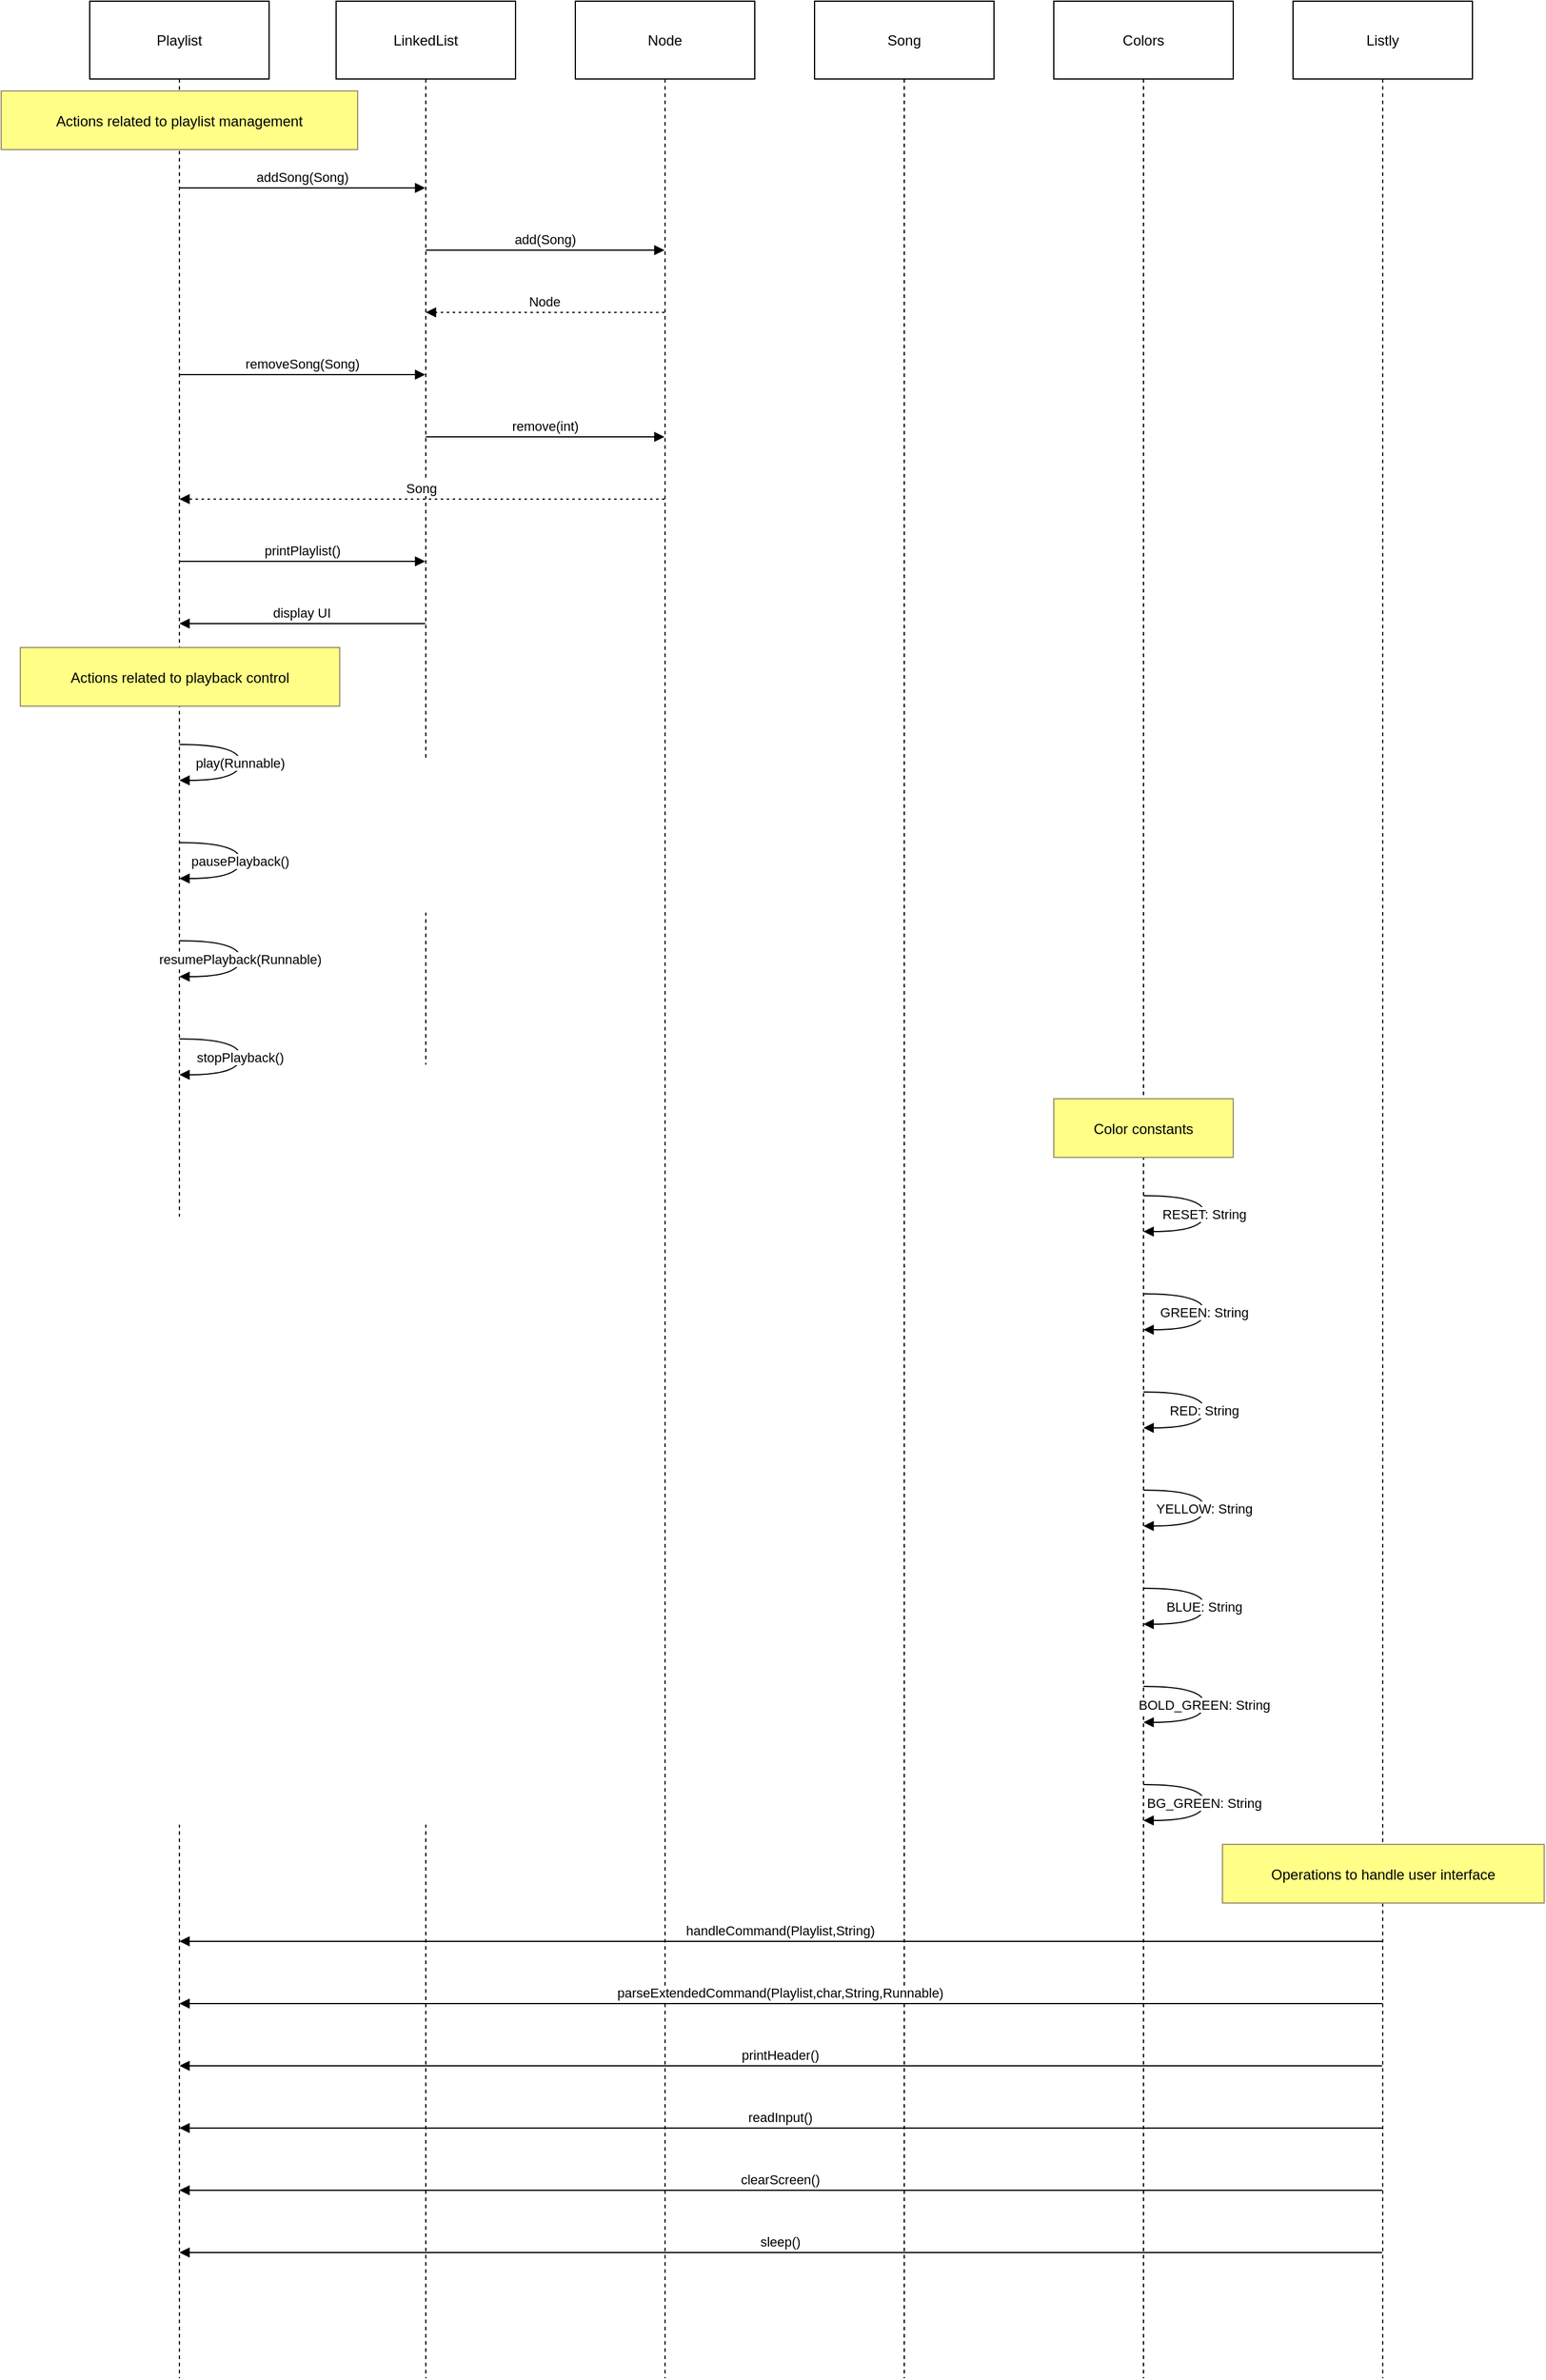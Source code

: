 <mxfile version="26.2.14">
  <diagram id="rtLEmMiHwqCQ2pVNqwXQ" name="Page-1">
    <mxGraphModel dx="1123" dy="714" grid="1" gridSize="10" guides="1" tooltips="1" connect="1" arrows="1" fold="1" page="1" pageScale="1" pageWidth="850" pageHeight="1100" math="0" shadow="0">
      <root>
        <mxCell id="0" />
        <mxCell id="1" parent="0" />
        <mxCell id="bIZ90OsPnnWlnqj1VHfi-1" value="Playlist" style="shape=umlLifeline;perimeter=lifelinePerimeter;whiteSpace=wrap;container=1;dropTarget=0;collapsible=0;recursiveResize=0;outlineConnect=0;portConstraint=eastwest;newEdgeStyle={&quot;edgeStyle&quot;:&quot;elbowEdgeStyle&quot;,&quot;elbow&quot;:&quot;vertical&quot;,&quot;curved&quot;:0,&quot;rounded&quot;:0};size=65;" vertex="1" parent="1">
          <mxGeometry x="94" y="20" width="150" height="1986" as="geometry" />
        </mxCell>
        <mxCell id="bIZ90OsPnnWlnqj1VHfi-2" value="LinkedList" style="shape=umlLifeline;perimeter=lifelinePerimeter;whiteSpace=wrap;container=1;dropTarget=0;collapsible=0;recursiveResize=0;outlineConnect=0;portConstraint=eastwest;newEdgeStyle={&quot;edgeStyle&quot;:&quot;elbowEdgeStyle&quot;,&quot;elbow&quot;:&quot;vertical&quot;,&quot;curved&quot;:0,&quot;rounded&quot;:0};size=65;" vertex="1" parent="1">
          <mxGeometry x="300" y="20" width="150" height="1986" as="geometry" />
        </mxCell>
        <mxCell id="bIZ90OsPnnWlnqj1VHfi-3" value="Node" style="shape=umlLifeline;perimeter=lifelinePerimeter;whiteSpace=wrap;container=1;dropTarget=0;collapsible=0;recursiveResize=0;outlineConnect=0;portConstraint=eastwest;newEdgeStyle={&quot;edgeStyle&quot;:&quot;elbowEdgeStyle&quot;,&quot;elbow&quot;:&quot;vertical&quot;,&quot;curved&quot;:0,&quot;rounded&quot;:0};size=65;" vertex="1" parent="1">
          <mxGeometry x="500" y="20" width="150" height="1986" as="geometry" />
        </mxCell>
        <mxCell id="bIZ90OsPnnWlnqj1VHfi-4" value="Song" style="shape=umlLifeline;perimeter=lifelinePerimeter;whiteSpace=wrap;container=1;dropTarget=0;collapsible=0;recursiveResize=0;outlineConnect=0;portConstraint=eastwest;newEdgeStyle={&quot;edgeStyle&quot;:&quot;elbowEdgeStyle&quot;,&quot;elbow&quot;:&quot;vertical&quot;,&quot;curved&quot;:0,&quot;rounded&quot;:0};size=65;" vertex="1" parent="1">
          <mxGeometry x="700" y="20" width="150" height="1986" as="geometry" />
        </mxCell>
        <mxCell id="bIZ90OsPnnWlnqj1VHfi-5" value="Colors" style="shape=umlLifeline;perimeter=lifelinePerimeter;whiteSpace=wrap;container=1;dropTarget=0;collapsible=0;recursiveResize=0;outlineConnect=0;portConstraint=eastwest;newEdgeStyle={&quot;edgeStyle&quot;:&quot;elbowEdgeStyle&quot;,&quot;elbow&quot;:&quot;vertical&quot;,&quot;curved&quot;:0,&quot;rounded&quot;:0};size=65;" vertex="1" parent="1">
          <mxGeometry x="900" y="20" width="150" height="1986" as="geometry" />
        </mxCell>
        <mxCell id="bIZ90OsPnnWlnqj1VHfi-6" value="Listly" style="shape=umlLifeline;perimeter=lifelinePerimeter;whiteSpace=wrap;container=1;dropTarget=0;collapsible=0;recursiveResize=0;outlineConnect=0;portConstraint=eastwest;newEdgeStyle={&quot;edgeStyle&quot;:&quot;elbowEdgeStyle&quot;,&quot;elbow&quot;:&quot;vertical&quot;,&quot;curved&quot;:0,&quot;rounded&quot;:0};size=65;" vertex="1" parent="1">
          <mxGeometry x="1100" y="20" width="150" height="1986" as="geometry" />
        </mxCell>
        <mxCell id="bIZ90OsPnnWlnqj1VHfi-7" value="addSong(Song)" style="verticalAlign=bottom;edgeStyle=elbowEdgeStyle;elbow=vertical;curved=0;rounded=0;endArrow=block;" edge="1" parent="1" source="bIZ90OsPnnWlnqj1VHfi-1" target="bIZ90OsPnnWlnqj1VHfi-2">
          <mxGeometry relative="1" as="geometry">
            <Array as="points">
              <mxPoint x="281" y="176" />
            </Array>
          </mxGeometry>
        </mxCell>
        <mxCell id="bIZ90OsPnnWlnqj1VHfi-8" value="add(Song)" style="verticalAlign=bottom;edgeStyle=elbowEdgeStyle;elbow=vertical;curved=0;rounded=0;endArrow=block;" edge="1" parent="1" source="bIZ90OsPnnWlnqj1VHfi-2" target="bIZ90OsPnnWlnqj1VHfi-3">
          <mxGeometry relative="1" as="geometry">
            <Array as="points">
              <mxPoint x="484" y="228" />
            </Array>
          </mxGeometry>
        </mxCell>
        <mxCell id="bIZ90OsPnnWlnqj1VHfi-9" value="Node" style="verticalAlign=bottom;edgeStyle=elbowEdgeStyle;elbow=vertical;curved=0;rounded=0;dashed=1;dashPattern=2 3;endArrow=block;" edge="1" parent="1" source="bIZ90OsPnnWlnqj1VHfi-3" target="bIZ90OsPnnWlnqj1VHfi-2">
          <mxGeometry relative="1" as="geometry">
            <Array as="points">
              <mxPoint x="487" y="280" />
            </Array>
          </mxGeometry>
        </mxCell>
        <mxCell id="bIZ90OsPnnWlnqj1VHfi-10" value="removeSong(Song)" style="verticalAlign=bottom;edgeStyle=elbowEdgeStyle;elbow=vertical;curved=0;rounded=0;endArrow=block;" edge="1" parent="1" source="bIZ90OsPnnWlnqj1VHfi-1" target="bIZ90OsPnnWlnqj1VHfi-2">
          <mxGeometry relative="1" as="geometry">
            <Array as="points">
              <mxPoint x="281" y="332" />
            </Array>
          </mxGeometry>
        </mxCell>
        <mxCell id="bIZ90OsPnnWlnqj1VHfi-11" value="remove(int)" style="verticalAlign=bottom;edgeStyle=elbowEdgeStyle;elbow=vertical;curved=0;rounded=0;endArrow=block;" edge="1" parent="1" source="bIZ90OsPnnWlnqj1VHfi-2" target="bIZ90OsPnnWlnqj1VHfi-3">
          <mxGeometry relative="1" as="geometry">
            <Array as="points">
              <mxPoint x="484" y="384" />
            </Array>
          </mxGeometry>
        </mxCell>
        <mxCell id="bIZ90OsPnnWlnqj1VHfi-12" value="Song" style="verticalAlign=bottom;edgeStyle=elbowEdgeStyle;elbow=vertical;curved=0;rounded=0;dashed=1;dashPattern=2 3;endArrow=block;" edge="1" parent="1" source="bIZ90OsPnnWlnqj1VHfi-3" target="bIZ90OsPnnWlnqj1VHfi-1">
          <mxGeometry relative="1" as="geometry">
            <Array as="points">
              <mxPoint x="384" y="436" />
            </Array>
          </mxGeometry>
        </mxCell>
        <mxCell id="bIZ90OsPnnWlnqj1VHfi-13" value="printPlaylist()" style="verticalAlign=bottom;edgeStyle=elbowEdgeStyle;elbow=vertical;curved=0;rounded=0;endArrow=block;" edge="1" parent="1" source="bIZ90OsPnnWlnqj1VHfi-1" target="bIZ90OsPnnWlnqj1VHfi-2">
          <mxGeometry relative="1" as="geometry">
            <Array as="points">
              <mxPoint x="281" y="488" />
            </Array>
          </mxGeometry>
        </mxCell>
        <mxCell id="bIZ90OsPnnWlnqj1VHfi-14" value="display UI" style="verticalAlign=bottom;edgeStyle=elbowEdgeStyle;elbow=vertical;curved=0;rounded=0;endArrow=block;" edge="1" parent="1" source="bIZ90OsPnnWlnqj1VHfi-2" target="bIZ90OsPnnWlnqj1VHfi-1">
          <mxGeometry relative="1" as="geometry">
            <Array as="points">
              <mxPoint x="284" y="540" />
            </Array>
          </mxGeometry>
        </mxCell>
        <mxCell id="bIZ90OsPnnWlnqj1VHfi-15" value="play(Runnable)" style="curved=1;endArrow=block;rounded=0;" edge="1" parent="1" source="bIZ90OsPnnWlnqj1VHfi-1" target="bIZ90OsPnnWlnqj1VHfi-1">
          <mxGeometry relative="1" as="geometry">
            <Array as="points">
              <mxPoint x="220" y="641" />
              <mxPoint x="220" y="671" />
            </Array>
          </mxGeometry>
        </mxCell>
        <mxCell id="bIZ90OsPnnWlnqj1VHfi-16" value="pausePlayback()" style="curved=1;endArrow=block;rounded=0;" edge="1" parent="1" source="bIZ90OsPnnWlnqj1VHfi-1" target="bIZ90OsPnnWlnqj1VHfi-1">
          <mxGeometry relative="1" as="geometry">
            <Array as="points">
              <mxPoint x="220" y="723" />
              <mxPoint x="220" y="753" />
            </Array>
          </mxGeometry>
        </mxCell>
        <mxCell id="bIZ90OsPnnWlnqj1VHfi-17" value="resumePlayback(Runnable)" style="curved=1;endArrow=block;rounded=0;" edge="1" parent="1" source="bIZ90OsPnnWlnqj1VHfi-1" target="bIZ90OsPnnWlnqj1VHfi-1">
          <mxGeometry relative="1" as="geometry">
            <Array as="points">
              <mxPoint x="220" y="805" />
              <mxPoint x="220" y="835" />
            </Array>
          </mxGeometry>
        </mxCell>
        <mxCell id="bIZ90OsPnnWlnqj1VHfi-18" value="stopPlayback()" style="curved=1;endArrow=block;rounded=0;" edge="1" parent="1" source="bIZ90OsPnnWlnqj1VHfi-1" target="bIZ90OsPnnWlnqj1VHfi-1">
          <mxGeometry relative="1" as="geometry">
            <Array as="points">
              <mxPoint x="220" y="887" />
              <mxPoint x="220" y="917" />
            </Array>
          </mxGeometry>
        </mxCell>
        <mxCell id="bIZ90OsPnnWlnqj1VHfi-19" value="RESET: String" style="curved=1;endArrow=block;rounded=0;" edge="1" parent="1" source="bIZ90OsPnnWlnqj1VHfi-5" target="bIZ90OsPnnWlnqj1VHfi-5">
          <mxGeometry relative="1" as="geometry">
            <Array as="points">
              <mxPoint x="1026" y="1018" />
              <mxPoint x="1026" y="1048" />
            </Array>
          </mxGeometry>
        </mxCell>
        <mxCell id="bIZ90OsPnnWlnqj1VHfi-20" value="GREEN: String" style="curved=1;endArrow=block;rounded=0;" edge="1" parent="1" source="bIZ90OsPnnWlnqj1VHfi-5" target="bIZ90OsPnnWlnqj1VHfi-5">
          <mxGeometry relative="1" as="geometry">
            <Array as="points">
              <mxPoint x="1026" y="1100" />
              <mxPoint x="1026" y="1130" />
            </Array>
          </mxGeometry>
        </mxCell>
        <mxCell id="bIZ90OsPnnWlnqj1VHfi-21" value="RED: String" style="curved=1;endArrow=block;rounded=0;" edge="1" parent="1" source="bIZ90OsPnnWlnqj1VHfi-5" target="bIZ90OsPnnWlnqj1VHfi-5">
          <mxGeometry relative="1" as="geometry">
            <Array as="points">
              <mxPoint x="1026" y="1182" />
              <mxPoint x="1026" y="1212" />
            </Array>
          </mxGeometry>
        </mxCell>
        <mxCell id="bIZ90OsPnnWlnqj1VHfi-22" value="YELLOW: String" style="curved=1;endArrow=block;rounded=0;" edge="1" parent="1" source="bIZ90OsPnnWlnqj1VHfi-5" target="bIZ90OsPnnWlnqj1VHfi-5">
          <mxGeometry relative="1" as="geometry">
            <Array as="points">
              <mxPoint x="1026" y="1264" />
              <mxPoint x="1026" y="1294" />
            </Array>
          </mxGeometry>
        </mxCell>
        <mxCell id="bIZ90OsPnnWlnqj1VHfi-23" value="BLUE: String" style="curved=1;endArrow=block;rounded=0;" edge="1" parent="1" source="bIZ90OsPnnWlnqj1VHfi-5" target="bIZ90OsPnnWlnqj1VHfi-5">
          <mxGeometry relative="1" as="geometry">
            <Array as="points">
              <mxPoint x="1026" y="1346" />
              <mxPoint x="1026" y="1376" />
            </Array>
          </mxGeometry>
        </mxCell>
        <mxCell id="bIZ90OsPnnWlnqj1VHfi-24" value="BOLD_GREEN: String" style="curved=1;endArrow=block;rounded=0;" edge="1" parent="1" source="bIZ90OsPnnWlnqj1VHfi-5" target="bIZ90OsPnnWlnqj1VHfi-5">
          <mxGeometry relative="1" as="geometry">
            <Array as="points">
              <mxPoint x="1026" y="1428" />
              <mxPoint x="1026" y="1458" />
            </Array>
          </mxGeometry>
        </mxCell>
        <mxCell id="bIZ90OsPnnWlnqj1VHfi-25" value="BG_GREEN: String" style="curved=1;endArrow=block;rounded=0;" edge="1" parent="1" source="bIZ90OsPnnWlnqj1VHfi-5" target="bIZ90OsPnnWlnqj1VHfi-5">
          <mxGeometry relative="1" as="geometry">
            <Array as="points">
              <mxPoint x="1026" y="1510" />
              <mxPoint x="1026" y="1540" />
            </Array>
          </mxGeometry>
        </mxCell>
        <mxCell id="bIZ90OsPnnWlnqj1VHfi-26" value="handleCommand(Playlist,String)" style="verticalAlign=bottom;edgeStyle=elbowEdgeStyle;elbow=vertical;curved=0;rounded=0;endArrow=block;" edge="1" parent="1" source="bIZ90OsPnnWlnqj1VHfi-6" target="bIZ90OsPnnWlnqj1VHfi-1">
          <mxGeometry relative="1" as="geometry">
            <Array as="points">
              <mxPoint x="684" y="1641" />
            </Array>
          </mxGeometry>
        </mxCell>
        <mxCell id="bIZ90OsPnnWlnqj1VHfi-27" value="parseExtendedCommand(Playlist,char,String,Runnable)" style="verticalAlign=bottom;edgeStyle=elbowEdgeStyle;elbow=vertical;curved=0;rounded=0;endArrow=block;" edge="1" parent="1" source="bIZ90OsPnnWlnqj1VHfi-6" target="bIZ90OsPnnWlnqj1VHfi-1">
          <mxGeometry relative="1" as="geometry">
            <Array as="points">
              <mxPoint x="684" y="1693" />
            </Array>
          </mxGeometry>
        </mxCell>
        <mxCell id="bIZ90OsPnnWlnqj1VHfi-28" value="printHeader()" style="verticalAlign=bottom;edgeStyle=elbowEdgeStyle;elbow=vertical;curved=0;rounded=0;endArrow=block;" edge="1" parent="1" source="bIZ90OsPnnWlnqj1VHfi-6" target="bIZ90OsPnnWlnqj1VHfi-1">
          <mxGeometry relative="1" as="geometry">
            <Array as="points">
              <mxPoint x="684" y="1745" />
            </Array>
          </mxGeometry>
        </mxCell>
        <mxCell id="bIZ90OsPnnWlnqj1VHfi-29" value="readInput()" style="verticalAlign=bottom;edgeStyle=elbowEdgeStyle;elbow=vertical;curved=0;rounded=0;endArrow=block;" edge="1" parent="1" source="bIZ90OsPnnWlnqj1VHfi-6" target="bIZ90OsPnnWlnqj1VHfi-1">
          <mxGeometry relative="1" as="geometry">
            <Array as="points">
              <mxPoint x="684" y="1797" />
            </Array>
          </mxGeometry>
        </mxCell>
        <mxCell id="bIZ90OsPnnWlnqj1VHfi-30" value="clearScreen()" style="verticalAlign=bottom;edgeStyle=elbowEdgeStyle;elbow=vertical;curved=0;rounded=0;endArrow=block;" edge="1" parent="1" source="bIZ90OsPnnWlnqj1VHfi-6" target="bIZ90OsPnnWlnqj1VHfi-1">
          <mxGeometry relative="1" as="geometry">
            <Array as="points">
              <mxPoint x="684" y="1849" />
            </Array>
          </mxGeometry>
        </mxCell>
        <mxCell id="bIZ90OsPnnWlnqj1VHfi-31" value="sleep()" style="verticalAlign=bottom;edgeStyle=elbowEdgeStyle;elbow=vertical;curved=0;rounded=0;endArrow=block;" edge="1" parent="1" source="bIZ90OsPnnWlnqj1VHfi-6" target="bIZ90OsPnnWlnqj1VHfi-1">
          <mxGeometry relative="1" as="geometry">
            <Array as="points">
              <mxPoint x="684" y="1901" />
            </Array>
          </mxGeometry>
        </mxCell>
        <mxCell id="bIZ90OsPnnWlnqj1VHfi-32" value="Actions related to playlist management" style="fillColor=#ffff88;strokeColor=#9E916F;" vertex="1" parent="1">
          <mxGeometry x="20" y="95" width="298" height="49" as="geometry" />
        </mxCell>
        <mxCell id="bIZ90OsPnnWlnqj1VHfi-33" value="Actions related to playback control" style="fillColor=#ffff88;strokeColor=#9E916F;" vertex="1" parent="1">
          <mxGeometry x="36" y="560" width="267" height="49" as="geometry" />
        </mxCell>
        <mxCell id="bIZ90OsPnnWlnqj1VHfi-34" value="Color constants" style="fillColor=#ffff88;strokeColor=#9E916F;" vertex="1" parent="1">
          <mxGeometry x="900" y="937" width="150" height="49" as="geometry" />
        </mxCell>
        <mxCell id="bIZ90OsPnnWlnqj1VHfi-35" value="Operations to handle user interface" style="fillColor=#ffff88;strokeColor=#9E916F;" vertex="1" parent="1">
          <mxGeometry x="1041" y="1560" width="269" height="49" as="geometry" />
        </mxCell>
      </root>
    </mxGraphModel>
  </diagram>
</mxfile>
